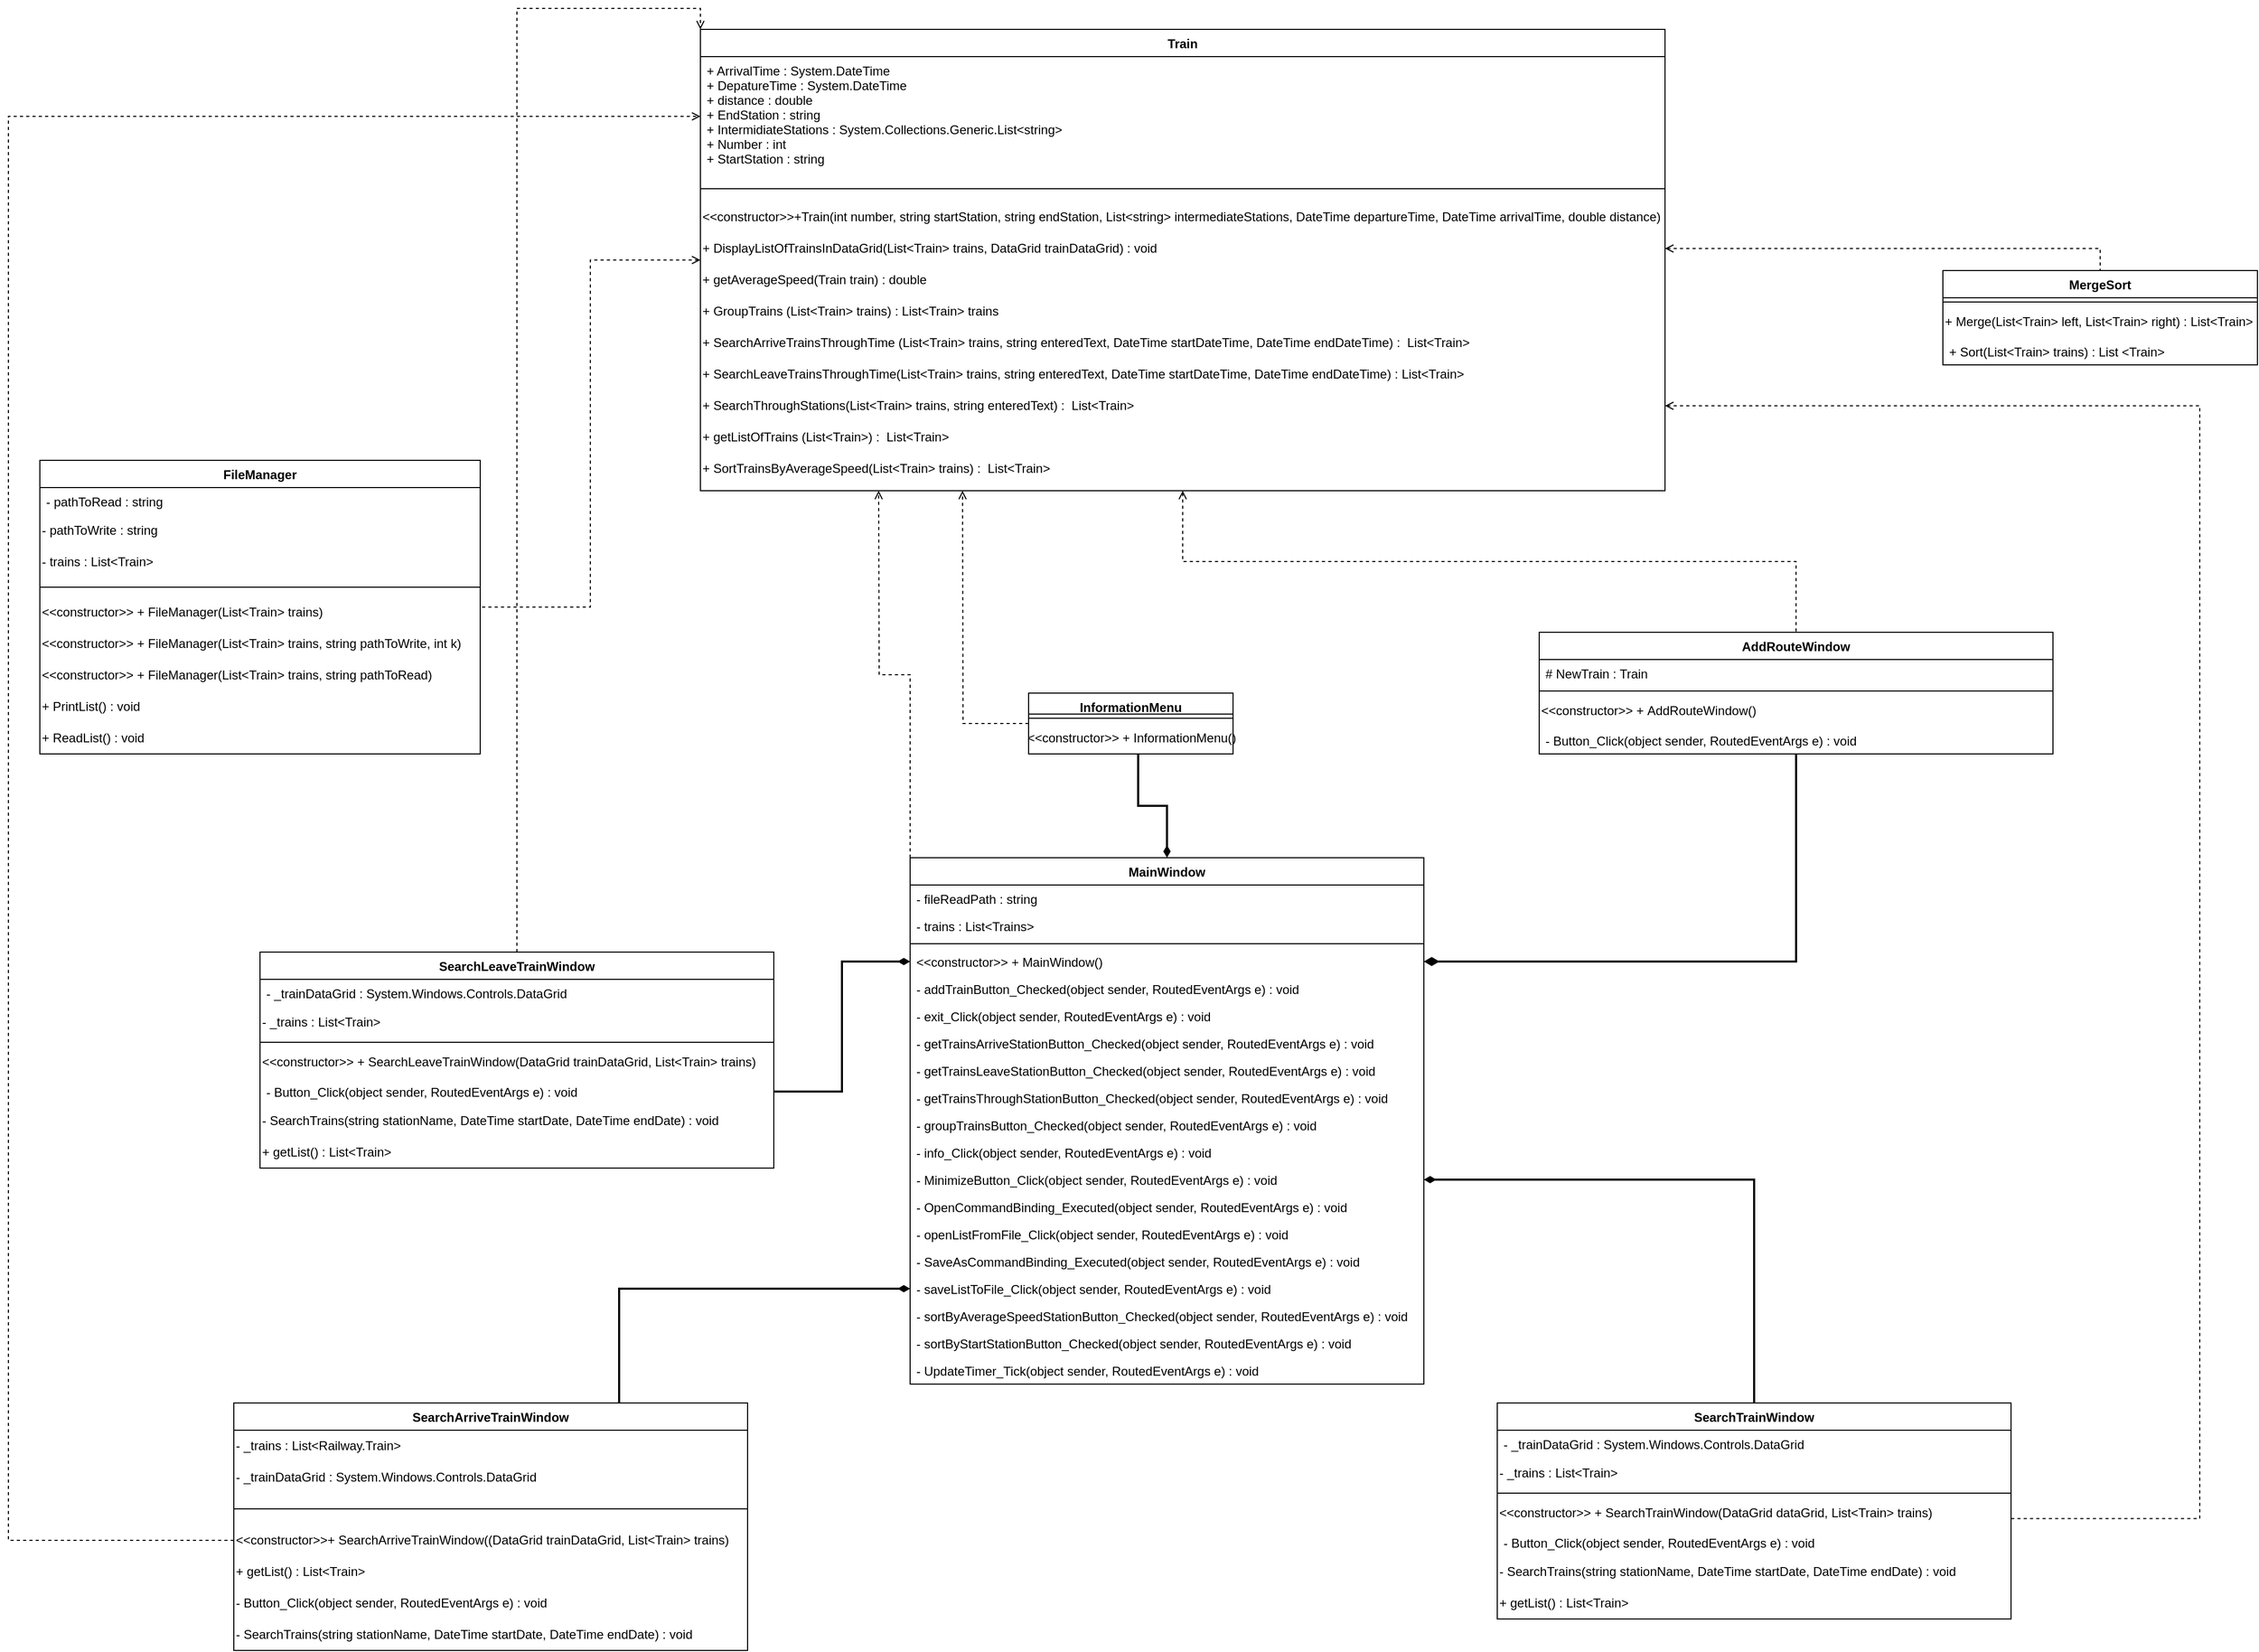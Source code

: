 <mxfile version="22.1.3" type="device">
  <diagram id="C5RBs43oDa-KdzZeNtuy" name="Page-1">
    <mxGraphModel dx="1133" dy="1123" grid="1" gridSize="10" guides="1" tooltips="1" connect="1" arrows="1" fold="1" page="1" pageScale="1" pageWidth="827" pageHeight="1169" math="0" shadow="0">
      <root>
        <mxCell id="WIyWlLk6GJQsqaUBKTNV-0" />
        <mxCell id="WIyWlLk6GJQsqaUBKTNV-1" parent="WIyWlLk6GJQsqaUBKTNV-0" />
        <mxCell id="nDKYY0DePXrcoRxVsp69-16" style="edgeStyle=orthogonalEdgeStyle;rounded=0;orthogonalLoop=1;jettySize=auto;html=1;startArrow=open;startFill=0;dashed=1;endArrow=none;endFill=0;" parent="WIyWlLk6GJQsqaUBKTNV-1" source="zkfFHV4jXpPFQw0GAbJ--0" target="cYTNjgVACT4q4PU91KHz-40" edge="1">
          <mxGeometry relative="1" as="geometry" />
        </mxCell>
        <mxCell id="nDKYY0DePXrcoRxVsp69-18" style="edgeStyle=orthogonalEdgeStyle;rounded=0;orthogonalLoop=1;jettySize=auto;html=1;startArrow=open;startFill=0;dashed=1;endArrow=none;endFill=0;" parent="WIyWlLk6GJQsqaUBKTNV-1" source="zkfFHV4jXpPFQw0GAbJ--0" target="cYTNjgVACT4q4PU91KHz-82" edge="1">
          <mxGeometry relative="1" as="geometry" />
        </mxCell>
        <mxCell id="zkfFHV4jXpPFQw0GAbJ--0" value="Train" style="swimlane;fontStyle=1;align=center;verticalAlign=top;childLayout=stackLayout;horizontal=1;startSize=26;horizontalStack=0;resizeParent=1;resizeLast=0;collapsible=1;marginBottom=0;rounded=0;shadow=0;strokeWidth=1;" parent="WIyWlLk6GJQsqaUBKTNV-1" vertex="1">
          <mxGeometry x="1560" y="150" width="920" height="440" as="geometry">
            <mxRectangle x="230" y="140" width="160" height="26" as="alternateBounds" />
          </mxGeometry>
        </mxCell>
        <mxCell id="zkfFHV4jXpPFQw0GAbJ--1" value="+ ArrivalTime : System.DateTime&#xa;+ DepatureTime : System.DateTime&#xa;+ distance : double&#xa;+ EndStation : string&#xa;+ IntermidiateStations : System.Collections.Generic.List&lt;string&gt;&#xa;+ Number : int&#xa;+ StartStation : string&#xa;" style="text;align=left;verticalAlign=top;spacingLeft=4;spacingRight=4;overflow=hidden;rotatable=0;points=[[0,0.5],[1,0.5]];portConstraint=eastwest;" parent="zkfFHV4jXpPFQw0GAbJ--0" vertex="1">
          <mxGeometry y="26" width="920" height="114" as="geometry" />
        </mxCell>
        <mxCell id="zkfFHV4jXpPFQw0GAbJ--4" value="" style="line;html=1;strokeWidth=1;align=left;verticalAlign=middle;spacingTop=-1;spacingLeft=3;spacingRight=3;rotatable=0;labelPosition=right;points=[];portConstraint=eastwest;" parent="zkfFHV4jXpPFQw0GAbJ--0" vertex="1">
          <mxGeometry y="140" width="920" height="24" as="geometry" />
        </mxCell>
        <mxCell id="cYTNjgVACT4q4PU91KHz-11" value="&amp;lt;&amp;lt;constructor&amp;gt;&amp;gt;+Train(int number, string startStation, string endStation, List&amp;lt;string&amp;gt; intermediateStations, DateTime departureTime, DateTime arrivalTime, double distance)" style="text;html=1;align=left;verticalAlign=middle;resizable=0;points=[];autosize=1;strokeColor=none;fillColor=none;" parent="zkfFHV4jXpPFQw0GAbJ--0" vertex="1">
          <mxGeometry y="164" width="920" height="30" as="geometry" />
        </mxCell>
        <mxCell id="cYTNjgVACT4q4PU91KHz-5" value="+&amp;nbsp;DisplayListOfTrainsInDataGrid(List&amp;lt;Train&amp;gt; trains, DataGrid trainDataGrid) : void" style="text;html=1;align=left;verticalAlign=middle;resizable=0;points=[];autosize=1;strokeColor=none;fillColor=none;" parent="zkfFHV4jXpPFQw0GAbJ--0" vertex="1">
          <mxGeometry y="194" width="920" height="30" as="geometry" />
        </mxCell>
        <mxCell id="cYTNjgVACT4q4PU91KHz-2" value="+&amp;nbsp;getAverageSpeed(Train train) : double" style="text;html=1;align=left;verticalAlign=middle;resizable=0;points=[];autosize=1;strokeColor=none;fillColor=none;" parent="zkfFHV4jXpPFQw0GAbJ--0" vertex="1">
          <mxGeometry y="224" width="920" height="30" as="geometry" />
        </mxCell>
        <mxCell id="cYTNjgVACT4q4PU91KHz-6" value="+&amp;nbsp;GroupTrains (List&amp;lt;Train&amp;gt; trains) :&amp;nbsp;List&amp;lt;Train&amp;gt; trains" style="text;html=1;align=left;verticalAlign=middle;resizable=0;points=[];autosize=1;strokeColor=none;fillColor=none;" parent="zkfFHV4jXpPFQw0GAbJ--0" vertex="1">
          <mxGeometry y="254" width="920" height="30" as="geometry" />
        </mxCell>
        <mxCell id="cYTNjgVACT4q4PU91KHz-7" value="+ SearchArriveTrainsThroughTime (List&amp;lt;Train&amp;gt; trains, string enteredText, DateTime startDateTime, DateTime endDateTime) :&amp;nbsp;&amp;nbsp;List&amp;lt;Train&amp;gt;" style="text;html=1;align=left;verticalAlign=middle;resizable=0;points=[];autosize=1;strokeColor=none;fillColor=none;" parent="zkfFHV4jXpPFQw0GAbJ--0" vertex="1">
          <mxGeometry y="284" width="920" height="30" as="geometry" />
        </mxCell>
        <mxCell id="cYTNjgVACT4q4PU91KHz-8" value="+&amp;nbsp;SearchLeaveTrainsThroughTime(List&amp;lt;Train&amp;gt; trains, string enteredText, DateTime startDateTime, DateTime endDateTime) :&amp;nbsp;List&amp;lt;Train&amp;gt;" style="text;html=1;align=left;verticalAlign=middle;resizable=0;points=[];autosize=1;strokeColor=none;fillColor=none;" parent="zkfFHV4jXpPFQw0GAbJ--0" vertex="1">
          <mxGeometry y="314" width="920" height="30" as="geometry" />
        </mxCell>
        <mxCell id="cYTNjgVACT4q4PU91KHz-9" value="+&amp;nbsp;SearchThroughStations(List&amp;lt;Train&amp;gt; trains, string enteredText) :&amp;nbsp;&amp;nbsp;List&amp;lt;Train&amp;gt;&amp;nbsp;" style="text;html=1;align=left;verticalAlign=middle;resizable=0;points=[];autosize=1;strokeColor=none;fillColor=none;" parent="zkfFHV4jXpPFQw0GAbJ--0" vertex="1">
          <mxGeometry y="344" width="920" height="30" as="geometry" />
        </mxCell>
        <mxCell id="cYTNjgVACT4q4PU91KHz-3" value="+&amp;nbsp;getListOfTrains (List&amp;lt;Train&amp;gt;) :&amp;nbsp;&amp;nbsp;List&amp;lt;Train&amp;gt;" style="text;html=1;align=left;verticalAlign=middle;resizable=0;points=[];autosize=1;strokeColor=none;fillColor=none;" parent="zkfFHV4jXpPFQw0GAbJ--0" vertex="1">
          <mxGeometry y="374" width="920" height="30" as="geometry" />
        </mxCell>
        <mxCell id="cYTNjgVACT4q4PU91KHz-10" value="+&amp;nbsp;SortTrainsByAverageSpeed(List&amp;lt;Train&amp;gt; trains) :&amp;nbsp;&amp;nbsp;List&amp;lt;Train&amp;gt;" style="text;html=1;align=left;verticalAlign=middle;resizable=0;points=[];autosize=1;strokeColor=none;fillColor=none;" parent="zkfFHV4jXpPFQw0GAbJ--0" vertex="1">
          <mxGeometry y="404" width="920" height="30" as="geometry" />
        </mxCell>
        <mxCell id="nDKYY0DePXrcoRxVsp69-21" style="edgeStyle=orthogonalEdgeStyle;rounded=0;orthogonalLoop=1;jettySize=auto;html=1;startArrow=none;startFill=0;dashed=1;endArrow=open;endFill=0;" parent="WIyWlLk6GJQsqaUBKTNV-1" source="cYTNjgVACT4q4PU91KHz-13" edge="1">
          <mxGeometry relative="1" as="geometry">
            <mxPoint x="1810" y="590" as="targetPoint" />
          </mxGeometry>
        </mxCell>
        <mxCell id="cYTNjgVACT4q4PU91KHz-13" value="InformationMenu" style="swimlane;fontStyle=1;align=center;verticalAlign=top;childLayout=stackLayout;horizontal=1;startSize=20;horizontalStack=0;resizeParent=1;resizeParentMax=0;resizeLast=0;collapsible=1;marginBottom=0;whiteSpace=wrap;html=1;" parent="WIyWlLk6GJQsqaUBKTNV-1" vertex="1">
          <mxGeometry x="1873" y="783" width="195" height="58" as="geometry" />
        </mxCell>
        <mxCell id="cYTNjgVACT4q4PU91KHz-15" value="" style="line;strokeWidth=1;fillColor=none;align=left;verticalAlign=middle;spacingTop=-1;spacingLeft=3;spacingRight=3;rotatable=0;labelPosition=right;points=[];portConstraint=eastwest;strokeColor=inherit;" parent="cYTNjgVACT4q4PU91KHz-13" vertex="1">
          <mxGeometry y="20" width="195" height="8" as="geometry" />
        </mxCell>
        <mxCell id="nDKYY0DePXrcoRxVsp69-9" value="&amp;nbsp;&amp;lt;&amp;lt;constructor&amp;gt;&amp;gt; +&amp;nbsp;InformationMenu()&amp;nbsp;" style="text;html=1;align=center;verticalAlign=middle;resizable=0;points=[];autosize=1;strokeColor=none;fillColor=none;" parent="cYTNjgVACT4q4PU91KHz-13" vertex="1">
          <mxGeometry y="28" width="195" height="30" as="geometry" />
        </mxCell>
        <mxCell id="nDKYY0DePXrcoRxVsp69-7" style="edgeStyle=orthogonalEdgeStyle;rounded=0;orthogonalLoop=1;jettySize=auto;html=1;exitX=0.75;exitY=0;exitDx=0;exitDy=0;entryX=0;entryY=0.5;entryDx=0;entryDy=0;endArrow=diamondThin;endFill=1;startArrow=none;startFill=0;strokeWidth=2;" parent="WIyWlLk6GJQsqaUBKTNV-1" source="cYTNjgVACT4q4PU91KHz-21" target="cYTNjgVACT4q4PU91KHz-112" edge="1">
          <mxGeometry relative="1" as="geometry" />
        </mxCell>
        <mxCell id="cYTNjgVACT4q4PU91KHz-21" value="SearchArriveTrainWindow" style="swimlane;fontStyle=1;align=center;verticalAlign=top;childLayout=stackLayout;horizontal=1;startSize=26;horizontalStack=0;resizeParent=1;resizeParentMax=0;resizeLast=0;collapsible=1;marginBottom=0;whiteSpace=wrap;html=1;" parent="WIyWlLk6GJQsqaUBKTNV-1" vertex="1">
          <mxGeometry x="1115" y="1460" width="490" height="236" as="geometry" />
        </mxCell>
        <mxCell id="cYTNjgVACT4q4PU91KHz-28" value="- _trains : List&amp;lt;Railway.Train&amp;gt;&amp;nbsp;" style="text;html=1;align=left;verticalAlign=middle;resizable=0;points=[];autosize=1;strokeColor=none;fillColor=none;" parent="cYTNjgVACT4q4PU91KHz-21" vertex="1">
          <mxGeometry y="26" width="490" height="30" as="geometry" />
        </mxCell>
        <mxCell id="cYTNjgVACT4q4PU91KHz-30" value="-&amp;nbsp;_trainDataGrid :&amp;nbsp;System.Windows.Controls.DataGrid" style="text;html=1;align=left;verticalAlign=middle;resizable=0;points=[];autosize=1;strokeColor=none;fillColor=none;" parent="cYTNjgVACT4q4PU91KHz-21" vertex="1">
          <mxGeometry y="56" width="490" height="30" as="geometry" />
        </mxCell>
        <mxCell id="cYTNjgVACT4q4PU91KHz-23" value="" style="line;strokeWidth=1;fillColor=none;align=left;verticalAlign=middle;spacingTop=-1;spacingLeft=3;spacingRight=3;rotatable=0;labelPosition=right;points=[];portConstraint=eastwest;strokeColor=inherit;" parent="cYTNjgVACT4q4PU91KHz-21" vertex="1">
          <mxGeometry y="86" width="490" height="30" as="geometry" />
        </mxCell>
        <mxCell id="cYTNjgVACT4q4PU91KHz-34" value="&amp;lt;&amp;lt;constructor&amp;gt;&amp;gt;+&amp;nbsp;SearchArriveTrainWindow((DataGrid trainDataGrid, List&amp;lt;Train&amp;gt; trains)&amp;nbsp;" style="text;html=1;align=left;verticalAlign=middle;resizable=0;points=[];autosize=1;strokeColor=none;fillColor=none;" parent="cYTNjgVACT4q4PU91KHz-21" vertex="1">
          <mxGeometry y="116" width="490" height="30" as="geometry" />
        </mxCell>
        <mxCell id="cYTNjgVACT4q4PU91KHz-33" value="+&amp;nbsp;getList() : List&amp;lt;Train&amp;gt;" style="text;html=1;align=left;verticalAlign=middle;resizable=0;points=[];autosize=1;strokeColor=none;fillColor=none;" parent="cYTNjgVACT4q4PU91KHz-21" vertex="1">
          <mxGeometry y="146" width="490" height="30" as="geometry" />
        </mxCell>
        <mxCell id="cYTNjgVACT4q4PU91KHz-32" value="-&amp;nbsp;Button_Click(object sender, RoutedEventArgs e) :&amp;nbsp;void" style="text;html=1;align=left;verticalAlign=middle;resizable=0;points=[];autosize=1;strokeColor=none;fillColor=none;" parent="cYTNjgVACT4q4PU91KHz-21" vertex="1">
          <mxGeometry y="176" width="490" height="30" as="geometry" />
        </mxCell>
        <mxCell id="cYTNjgVACT4q4PU91KHz-35" value="-&amp;nbsp;SearchTrains(string stationName, DateTime startDate, DateTime endDate) : void" style="text;html=1;align=left;verticalAlign=middle;resizable=0;points=[];autosize=1;strokeColor=none;fillColor=none;" parent="cYTNjgVACT4q4PU91KHz-21" vertex="1">
          <mxGeometry y="206" width="490" height="30" as="geometry" />
        </mxCell>
        <mxCell id="cYTNjgVACT4q4PU91KHz-40" value="FileManager" style="swimlane;fontStyle=1;align=center;verticalAlign=top;childLayout=stackLayout;horizontal=1;startSize=26;horizontalStack=0;resizeParent=1;resizeParentMax=0;resizeLast=0;collapsible=1;marginBottom=0;whiteSpace=wrap;html=1;" parent="WIyWlLk6GJQsqaUBKTNV-1" vertex="1">
          <mxGeometry x="930" y="561" width="420" height="280" as="geometry">
            <mxRectangle x="2110" y="160" width="110" height="30" as="alternateBounds" />
          </mxGeometry>
        </mxCell>
        <mxCell id="cYTNjgVACT4q4PU91KHz-41" value="-&amp;nbsp;pathToRead : string&lt;br&gt;" style="text;strokeColor=none;fillColor=none;align=left;verticalAlign=top;spacingLeft=4;spacingRight=4;overflow=hidden;rotatable=0;points=[[0,0.5],[1,0.5]];portConstraint=eastwest;whiteSpace=wrap;html=1;" parent="cYTNjgVACT4q4PU91KHz-40" vertex="1">
          <mxGeometry y="26" width="420" height="26" as="geometry" />
        </mxCell>
        <mxCell id="cYTNjgVACT4q4PU91KHz-44" value="-&amp;nbsp;pathToWrite : string" style="text;html=1;align=left;verticalAlign=middle;resizable=0;points=[];autosize=1;strokeColor=none;fillColor=none;" parent="cYTNjgVACT4q4PU91KHz-40" vertex="1">
          <mxGeometry y="52" width="420" height="30" as="geometry" />
        </mxCell>
        <mxCell id="cYTNjgVACT4q4PU91KHz-45" value="-&amp;nbsp;trains : List&amp;lt;Train&amp;gt;" style="text;html=1;align=left;verticalAlign=middle;resizable=0;points=[];autosize=1;strokeColor=none;fillColor=none;" parent="cYTNjgVACT4q4PU91KHz-40" vertex="1">
          <mxGeometry y="82" width="420" height="30" as="geometry" />
        </mxCell>
        <mxCell id="cYTNjgVACT4q4PU91KHz-42" value="" style="line;strokeWidth=1;fillColor=none;align=left;verticalAlign=middle;spacingTop=-1;spacingLeft=3;spacingRight=3;rotatable=0;labelPosition=right;points=[];portConstraint=eastwest;strokeColor=inherit;" parent="cYTNjgVACT4q4PU91KHz-40" vertex="1">
          <mxGeometry y="112" width="420" height="18" as="geometry" />
        </mxCell>
        <mxCell id="cYTNjgVACT4q4PU91KHz-50" value="&amp;lt;&amp;lt;constructor&amp;gt;&amp;gt; + FileManager(List&amp;lt;Train&amp;gt; trains)" style="text;html=1;align=left;verticalAlign=middle;resizable=0;points=[];autosize=1;strokeColor=none;fillColor=none;" parent="cYTNjgVACT4q4PU91KHz-40" vertex="1">
          <mxGeometry y="130" width="420" height="30" as="geometry" />
        </mxCell>
        <mxCell id="cYTNjgVACT4q4PU91KHz-49" value="&amp;lt;&amp;lt;constructor&amp;gt;&amp;gt; + FileManager(List&amp;lt;Train&amp;gt; trains, string pathToWrite, int k)" style="text;html=1;align=left;verticalAlign=middle;resizable=0;points=[];autosize=1;strokeColor=none;fillColor=none;" parent="cYTNjgVACT4q4PU91KHz-40" vertex="1">
          <mxGeometry y="160" width="420" height="30" as="geometry" />
        </mxCell>
        <mxCell id="cYTNjgVACT4q4PU91KHz-46" value="&amp;lt;&amp;lt;constructor&amp;gt;&amp;gt; + FileManager(List&amp;lt;Train&amp;gt; trains, string pathToRead)" style="text;html=1;align=left;verticalAlign=middle;resizable=0;points=[];autosize=1;strokeColor=none;fillColor=none;" parent="cYTNjgVACT4q4PU91KHz-40" vertex="1">
          <mxGeometry y="190" width="420" height="30" as="geometry" />
        </mxCell>
        <mxCell id="cYTNjgVACT4q4PU91KHz-51" value="+&amp;nbsp;PrintList() : void" style="text;html=1;align=left;verticalAlign=middle;resizable=0;points=[];autosize=1;strokeColor=none;fillColor=none;" parent="cYTNjgVACT4q4PU91KHz-40" vertex="1">
          <mxGeometry y="220" width="420" height="30" as="geometry" />
        </mxCell>
        <mxCell id="cYTNjgVACT4q4PU91KHz-52" value="+ ReadList() : void" style="text;html=1;align=left;verticalAlign=middle;resizable=0;points=[];autosize=1;strokeColor=none;fillColor=none;" parent="cYTNjgVACT4q4PU91KHz-40" vertex="1">
          <mxGeometry y="250" width="420" height="30" as="geometry" />
        </mxCell>
        <mxCell id="nDKYY0DePXrcoRxVsp69-14" style="edgeStyle=orthogonalEdgeStyle;rounded=0;orthogonalLoop=1;jettySize=auto;html=1;exitX=0.5;exitY=0;exitDx=0;exitDy=0;entryX=0;entryY=0;entryDx=0;entryDy=0;dashed=1;endArrow=open;endFill=0;" parent="WIyWlLk6GJQsqaUBKTNV-1" source="cYTNjgVACT4q4PU91KHz-61" target="zkfFHV4jXpPFQw0GAbJ--0" edge="1">
          <mxGeometry relative="1" as="geometry" />
        </mxCell>
        <mxCell id="cYTNjgVACT4q4PU91KHz-61" value="SearchLeaveTrainWindow" style="swimlane;fontStyle=1;align=center;verticalAlign=top;childLayout=stackLayout;horizontal=1;startSize=26;horizontalStack=0;resizeParent=1;resizeParentMax=0;resizeLast=0;collapsible=1;marginBottom=0;whiteSpace=wrap;html=1;" parent="WIyWlLk6GJQsqaUBKTNV-1" vertex="1">
          <mxGeometry x="1140" y="1030" width="490" height="206" as="geometry" />
        </mxCell>
        <mxCell id="cYTNjgVACT4q4PU91KHz-62" value="-&amp;nbsp;_trainDataGrid :&amp;nbsp;System.Windows.Controls.DataGrid" style="text;strokeColor=none;fillColor=none;align=left;verticalAlign=top;spacingLeft=4;spacingRight=4;overflow=hidden;rotatable=0;points=[[0,0.5],[1,0.5]];portConstraint=eastwest;whiteSpace=wrap;html=1;" parent="cYTNjgVACT4q4PU91KHz-61" vertex="1">
          <mxGeometry y="26" width="490" height="26" as="geometry" />
        </mxCell>
        <mxCell id="cYTNjgVACT4q4PU91KHz-65" value="-&amp;nbsp;_trains : List&amp;lt;Train&amp;gt;" style="text;html=1;align=left;verticalAlign=middle;resizable=0;points=[];autosize=1;strokeColor=none;fillColor=none;" parent="cYTNjgVACT4q4PU91KHz-61" vertex="1">
          <mxGeometry y="52" width="490" height="30" as="geometry" />
        </mxCell>
        <mxCell id="cYTNjgVACT4q4PU91KHz-63" value="" style="line;strokeWidth=1;fillColor=none;align=left;verticalAlign=middle;spacingTop=-1;spacingLeft=3;spacingRight=3;rotatable=0;labelPosition=right;points=[];portConstraint=eastwest;strokeColor=inherit;" parent="cYTNjgVACT4q4PU91KHz-61" vertex="1">
          <mxGeometry y="82" width="490" height="8" as="geometry" />
        </mxCell>
        <mxCell id="cYTNjgVACT4q4PU91KHz-67" value="&amp;lt;&amp;lt;constructor&amp;gt;&amp;gt; +&amp;nbsp;SearchLeaveTrainWindow(DataGrid trainDataGrid, List&amp;lt;Train&amp;gt; trains)" style="text;html=1;align=left;verticalAlign=middle;resizable=0;points=[];autosize=1;strokeColor=none;fillColor=none;" parent="cYTNjgVACT4q4PU91KHz-61" vertex="1">
          <mxGeometry y="90" width="490" height="30" as="geometry" />
        </mxCell>
        <mxCell id="cYTNjgVACT4q4PU91KHz-64" value="-&amp;nbsp;Button_Click(object sender, RoutedEventArgs e) : void" style="text;strokeColor=none;fillColor=none;align=left;verticalAlign=top;spacingLeft=4;spacingRight=4;overflow=hidden;rotatable=0;points=[[0,0.5],[1,0.5]];portConstraint=eastwest;whiteSpace=wrap;html=1;" parent="cYTNjgVACT4q4PU91KHz-61" vertex="1">
          <mxGeometry y="120" width="490" height="26" as="geometry" />
        </mxCell>
        <mxCell id="cYTNjgVACT4q4PU91KHz-68" value="- SearchTrains(string stationName, DateTime startDate, DateTime endDate) : void" style="text;html=1;align=left;verticalAlign=middle;resizable=0;points=[];autosize=1;strokeColor=none;fillColor=none;" parent="cYTNjgVACT4q4PU91KHz-61" vertex="1">
          <mxGeometry y="146" width="490" height="30" as="geometry" />
        </mxCell>
        <mxCell id="cYTNjgVACT4q4PU91KHz-66" value="+ getList() : List&amp;lt;Train&amp;gt;" style="text;html=1;align=left;verticalAlign=middle;resizable=0;points=[];autosize=1;strokeColor=none;fillColor=none;" parent="cYTNjgVACT4q4PU91KHz-61" vertex="1">
          <mxGeometry y="176" width="490" height="30" as="geometry" />
        </mxCell>
        <mxCell id="nDKYY0DePXrcoRxVsp69-3" style="edgeStyle=orthogonalEdgeStyle;rounded=0;orthogonalLoop=1;jettySize=auto;html=1;exitX=0.5;exitY=0;exitDx=0;exitDy=0;entryX=1;entryY=0.5;entryDx=0;entryDy=0;startArrow=none;startFill=0;endArrow=diamondThin;endFill=1;strokeWidth=2;" parent="WIyWlLk6GJQsqaUBKTNV-1" source="cYTNjgVACT4q4PU91KHz-69" target="cYTNjgVACT4q4PU91KHz-108" edge="1">
          <mxGeometry relative="1" as="geometry" />
        </mxCell>
        <mxCell id="cYTNjgVACT4q4PU91KHz-69" value="SearchTrainWindow" style="swimlane;fontStyle=1;align=center;verticalAlign=top;childLayout=stackLayout;horizontal=1;startSize=26;horizontalStack=0;resizeParent=1;resizeParentMax=0;resizeLast=0;collapsible=1;marginBottom=0;whiteSpace=wrap;html=1;" parent="WIyWlLk6GJQsqaUBKTNV-1" vertex="1">
          <mxGeometry x="2320" y="1460" width="490" height="206" as="geometry" />
        </mxCell>
        <mxCell id="cYTNjgVACT4q4PU91KHz-70" value="-&amp;nbsp;_trainDataGrid :&amp;nbsp;System.Windows.Controls.DataGrid" style="text;strokeColor=none;fillColor=none;align=left;verticalAlign=top;spacingLeft=4;spacingRight=4;overflow=hidden;rotatable=0;points=[[0,0.5],[1,0.5]];portConstraint=eastwest;whiteSpace=wrap;html=1;" parent="cYTNjgVACT4q4PU91KHz-69" vertex="1">
          <mxGeometry y="26" width="490" height="26" as="geometry" />
        </mxCell>
        <mxCell id="cYTNjgVACT4q4PU91KHz-71" value="-&amp;nbsp;_trains : List&amp;lt;Train&amp;gt;" style="text;html=1;align=left;verticalAlign=middle;resizable=0;points=[];autosize=1;strokeColor=none;fillColor=none;" parent="cYTNjgVACT4q4PU91KHz-69" vertex="1">
          <mxGeometry y="52" width="490" height="30" as="geometry" />
        </mxCell>
        <mxCell id="cYTNjgVACT4q4PU91KHz-72" value="" style="line;strokeWidth=1;fillColor=none;align=left;verticalAlign=middle;spacingTop=-1;spacingLeft=3;spacingRight=3;rotatable=0;labelPosition=right;points=[];portConstraint=eastwest;strokeColor=inherit;" parent="cYTNjgVACT4q4PU91KHz-69" vertex="1">
          <mxGeometry y="82" width="490" height="8" as="geometry" />
        </mxCell>
        <mxCell id="cYTNjgVACT4q4PU91KHz-73" value="&amp;lt;&amp;lt;constructor&amp;gt;&amp;gt; +&amp;nbsp;SearchTrainWindow(DataGrid dataGrid, List&amp;lt;Train&amp;gt; trains)" style="text;html=1;align=left;verticalAlign=middle;resizable=0;points=[];autosize=1;strokeColor=none;fillColor=none;" parent="cYTNjgVACT4q4PU91KHz-69" vertex="1">
          <mxGeometry y="90" width="490" height="30" as="geometry" />
        </mxCell>
        <mxCell id="cYTNjgVACT4q4PU91KHz-74" value="-&amp;nbsp;Button_Click(object sender, RoutedEventArgs e) : void" style="text;strokeColor=none;fillColor=none;align=left;verticalAlign=top;spacingLeft=4;spacingRight=4;overflow=hidden;rotatable=0;points=[[0,0.5],[1,0.5]];portConstraint=eastwest;whiteSpace=wrap;html=1;" parent="cYTNjgVACT4q4PU91KHz-69" vertex="1">
          <mxGeometry y="120" width="490" height="26" as="geometry" />
        </mxCell>
        <mxCell id="cYTNjgVACT4q4PU91KHz-75" value="- SearchTrains(string stationName, DateTime startDate, DateTime endDate) : void" style="text;html=1;align=left;verticalAlign=middle;resizable=0;points=[];autosize=1;strokeColor=none;fillColor=none;" parent="cYTNjgVACT4q4PU91KHz-69" vertex="1">
          <mxGeometry y="146" width="490" height="30" as="geometry" />
        </mxCell>
        <mxCell id="cYTNjgVACT4q4PU91KHz-76" value="+ getList() : List&amp;lt;Train&amp;gt;" style="text;html=1;align=left;verticalAlign=middle;resizable=0;points=[];autosize=1;strokeColor=none;fillColor=none;" parent="cYTNjgVACT4q4PU91KHz-69" vertex="1">
          <mxGeometry y="176" width="490" height="30" as="geometry" />
        </mxCell>
        <mxCell id="cYTNjgVACT4q4PU91KHz-77" value="MergeSort" style="swimlane;fontStyle=1;align=center;verticalAlign=top;childLayout=stackLayout;horizontal=1;startSize=26;horizontalStack=0;resizeParent=1;resizeParentMax=0;resizeLast=0;collapsible=1;marginBottom=0;whiteSpace=wrap;html=1;" parent="WIyWlLk6GJQsqaUBKTNV-1" vertex="1">
          <mxGeometry x="2745" y="380" width="300" height="90" as="geometry" />
        </mxCell>
        <mxCell id="cYTNjgVACT4q4PU91KHz-79" value="" style="line;strokeWidth=1;fillColor=none;align=left;verticalAlign=middle;spacingTop=-1;spacingLeft=3;spacingRight=3;rotatable=0;labelPosition=right;points=[];portConstraint=eastwest;strokeColor=inherit;" parent="cYTNjgVACT4q4PU91KHz-77" vertex="1">
          <mxGeometry y="26" width="300" height="8" as="geometry" />
        </mxCell>
        <mxCell id="cYTNjgVACT4q4PU91KHz-81" value="+ Merge(List&amp;lt;Train&amp;gt; left, List&amp;lt;Train&amp;gt; right) : List&amp;lt;Train&amp;gt;" style="text;html=1;align=left;verticalAlign=middle;resizable=0;points=[];autosize=1;strokeColor=none;fillColor=none;" parent="cYTNjgVACT4q4PU91KHz-77" vertex="1">
          <mxGeometry y="34" width="300" height="30" as="geometry" />
        </mxCell>
        <mxCell id="cYTNjgVACT4q4PU91KHz-80" value="+&amp;nbsp;Sort(List&amp;lt;Train&amp;gt; trains) : List &amp;lt;Train&amp;gt;" style="text;strokeColor=none;fillColor=none;align=left;verticalAlign=top;spacingLeft=4;spacingRight=4;overflow=hidden;rotatable=0;points=[[0,0.5],[1,0.5]];portConstraint=eastwest;whiteSpace=wrap;html=1;" parent="cYTNjgVACT4q4PU91KHz-77" vertex="1">
          <mxGeometry y="64" width="300" height="26" as="geometry" />
        </mxCell>
        <mxCell id="nDKYY0DePXrcoRxVsp69-5" style="edgeStyle=orthogonalEdgeStyle;rounded=0;orthogonalLoop=1;jettySize=auto;html=1;entryX=1;entryY=0.5;entryDx=0;entryDy=0;endArrow=diamondThin;endFill=1;startArrow=none;startFill=0;strokeWidth=2;endSize=9;" parent="WIyWlLk6GJQsqaUBKTNV-1" source="cYTNjgVACT4q4PU91KHz-82" target="cYTNjgVACT4q4PU91KHz-93" edge="1">
          <mxGeometry relative="1" as="geometry" />
        </mxCell>
        <mxCell id="cYTNjgVACT4q4PU91KHz-82" value="AddRouteWindow" style="swimlane;fontStyle=1;align=center;verticalAlign=top;childLayout=stackLayout;horizontal=1;startSize=26;horizontalStack=0;resizeParent=1;resizeParentMax=0;resizeLast=0;collapsible=1;marginBottom=0;whiteSpace=wrap;html=1;" parent="WIyWlLk6GJQsqaUBKTNV-1" vertex="1">
          <mxGeometry x="2360" y="725" width="490" height="116" as="geometry" />
        </mxCell>
        <mxCell id="cYTNjgVACT4q4PU91KHz-83" value="# NewTrain : Train" style="text;strokeColor=none;fillColor=none;align=left;verticalAlign=top;spacingLeft=4;spacingRight=4;overflow=hidden;rotatable=0;points=[[0,0.5],[1,0.5]];portConstraint=eastwest;whiteSpace=wrap;html=1;" parent="cYTNjgVACT4q4PU91KHz-82" vertex="1">
          <mxGeometry y="26" width="490" height="26" as="geometry" />
        </mxCell>
        <mxCell id="cYTNjgVACT4q4PU91KHz-85" value="" style="line;strokeWidth=1;fillColor=none;align=left;verticalAlign=middle;spacingTop=-1;spacingLeft=3;spacingRight=3;rotatable=0;labelPosition=right;points=[];portConstraint=eastwest;strokeColor=inherit;" parent="cYTNjgVACT4q4PU91KHz-82" vertex="1">
          <mxGeometry y="52" width="490" height="8" as="geometry" />
        </mxCell>
        <mxCell id="cYTNjgVACT4q4PU91KHz-86" value="&amp;lt;&amp;lt;constructor&amp;gt;&amp;gt; +&amp;nbsp;AddRouteWindow()" style="text;html=1;align=left;verticalAlign=middle;resizable=0;points=[];autosize=1;strokeColor=none;fillColor=none;" parent="cYTNjgVACT4q4PU91KHz-82" vertex="1">
          <mxGeometry y="60" width="490" height="30" as="geometry" />
        </mxCell>
        <mxCell id="cYTNjgVACT4q4PU91KHz-87" value="-&amp;nbsp;Button_Click(object sender, RoutedEventArgs e) : void" style="text;strokeColor=none;fillColor=none;align=left;verticalAlign=top;spacingLeft=4;spacingRight=4;overflow=hidden;rotatable=0;points=[[0,0.5],[1,0.5]];portConstraint=eastwest;whiteSpace=wrap;html=1;" parent="cYTNjgVACT4q4PU91KHz-82" vertex="1">
          <mxGeometry y="90" width="490" height="26" as="geometry" />
        </mxCell>
        <mxCell id="nDKYY0DePXrcoRxVsp69-23" style="edgeStyle=orthogonalEdgeStyle;rounded=0;orthogonalLoop=1;jettySize=auto;html=1;exitX=0;exitY=0;exitDx=0;exitDy=0;dashed=1;endArrow=open;endFill=0;" parent="WIyWlLk6GJQsqaUBKTNV-1" source="cYTNjgVACT4q4PU91KHz-90" edge="1">
          <mxGeometry relative="1" as="geometry">
            <mxPoint x="1730" y="590" as="targetPoint" />
          </mxGeometry>
        </mxCell>
        <mxCell id="cYTNjgVACT4q4PU91KHz-90" value="MainWindow" style="swimlane;fontStyle=1;align=center;verticalAlign=top;childLayout=stackLayout;horizontal=1;startSize=26;horizontalStack=0;resizeParent=1;resizeParentMax=0;resizeLast=0;collapsible=1;marginBottom=0;whiteSpace=wrap;html=1;" parent="WIyWlLk6GJQsqaUBKTNV-1" vertex="1">
          <mxGeometry x="1760" y="940" width="490" height="502" as="geometry" />
        </mxCell>
        <mxCell id="cYTNjgVACT4q4PU91KHz-91" value="-&amp;nbsp;fileReadPath : string" style="text;strokeColor=none;fillColor=none;align=left;verticalAlign=top;spacingLeft=4;spacingRight=4;overflow=hidden;rotatable=0;points=[[0,0.5],[1,0.5]];portConstraint=eastwest;whiteSpace=wrap;html=1;" parent="cYTNjgVACT4q4PU91KHz-90" vertex="1">
          <mxGeometry y="26" width="490" height="26" as="geometry" />
        </mxCell>
        <mxCell id="cYTNjgVACT4q4PU91KHz-98" value="- trains : List&amp;lt;Trains&amp;gt;" style="text;strokeColor=none;fillColor=none;align=left;verticalAlign=top;spacingLeft=4;spacingRight=4;overflow=hidden;rotatable=0;points=[[0,0.5],[1,0.5]];portConstraint=eastwest;whiteSpace=wrap;html=1;" parent="cYTNjgVACT4q4PU91KHz-90" vertex="1">
          <mxGeometry y="52" width="490" height="26" as="geometry" />
        </mxCell>
        <mxCell id="cYTNjgVACT4q4PU91KHz-92" value="" style="line;strokeWidth=1;fillColor=none;align=left;verticalAlign=middle;spacingTop=-1;spacingLeft=3;spacingRight=3;rotatable=0;labelPosition=right;points=[];portConstraint=eastwest;strokeColor=inherit;" parent="cYTNjgVACT4q4PU91KHz-90" vertex="1">
          <mxGeometry y="78" width="490" height="8" as="geometry" />
        </mxCell>
        <mxCell id="cYTNjgVACT4q4PU91KHz-93" value="&amp;lt;&amp;lt;constructor&amp;gt;&amp;gt; + MainWindow()" style="text;strokeColor=none;fillColor=none;align=left;verticalAlign=top;spacingLeft=4;spacingRight=4;overflow=hidden;rotatable=0;points=[[0,0.5],[1,0.5]];portConstraint=eastwest;whiteSpace=wrap;html=1;" parent="cYTNjgVACT4q4PU91KHz-90" vertex="1">
          <mxGeometry y="86" width="490" height="26" as="geometry" />
        </mxCell>
        <mxCell id="cYTNjgVACT4q4PU91KHz-99" value="-&amp;nbsp;addTrainButton_Checked(object sender, RoutedEventArgs e) : void" style="text;strokeColor=none;fillColor=none;align=left;verticalAlign=top;spacingLeft=4;spacingRight=4;overflow=hidden;rotatable=0;points=[[0,0.5],[1,0.5]];portConstraint=eastwest;whiteSpace=wrap;html=1;" parent="cYTNjgVACT4q4PU91KHz-90" vertex="1">
          <mxGeometry y="112" width="490" height="26" as="geometry" />
        </mxCell>
        <mxCell id="cYTNjgVACT4q4PU91KHz-102" value="-&amp;nbsp;exit_Click(object sender, RoutedEventArgs e) : void" style="text;strokeColor=none;fillColor=none;align=left;verticalAlign=top;spacingLeft=4;spacingRight=4;overflow=hidden;rotatable=0;points=[[0,0.5],[1,0.5]];portConstraint=eastwest;whiteSpace=wrap;html=1;" parent="cYTNjgVACT4q4PU91KHz-90" vertex="1">
          <mxGeometry y="138" width="490" height="26" as="geometry" />
        </mxCell>
        <mxCell id="cYTNjgVACT4q4PU91KHz-103" value="- getTrainsArriveStationButton_Checked(object sender, RoutedEventArgs e) : void" style="text;strokeColor=none;fillColor=none;align=left;verticalAlign=top;spacingLeft=4;spacingRight=4;overflow=hidden;rotatable=0;points=[[0,0.5],[1,0.5]];portConstraint=eastwest;whiteSpace=wrap;html=1;" parent="cYTNjgVACT4q4PU91KHz-90" vertex="1">
          <mxGeometry y="164" width="490" height="26" as="geometry" />
        </mxCell>
        <mxCell id="cYTNjgVACT4q4PU91KHz-104" value="- getTrainsLeaveStationButton_Checked(object sender, RoutedEventArgs e) : void" style="text;strokeColor=none;fillColor=none;align=left;verticalAlign=top;spacingLeft=4;spacingRight=4;overflow=hidden;rotatable=0;points=[[0,0.5],[1,0.5]];portConstraint=eastwest;whiteSpace=wrap;html=1;" parent="cYTNjgVACT4q4PU91KHz-90" vertex="1">
          <mxGeometry y="190" width="490" height="26" as="geometry" />
        </mxCell>
        <mxCell id="cYTNjgVACT4q4PU91KHz-105" value="- getTrainsThroughStationButton_Checked(object sender, RoutedEventArgs e) : void" style="text;strokeColor=none;fillColor=none;align=left;verticalAlign=top;spacingLeft=4;spacingRight=4;overflow=hidden;rotatable=0;points=[[0,0.5],[1,0.5]];portConstraint=eastwest;whiteSpace=wrap;html=1;" parent="cYTNjgVACT4q4PU91KHz-90" vertex="1">
          <mxGeometry y="216" width="490" height="26" as="geometry" />
        </mxCell>
        <mxCell id="cYTNjgVACT4q4PU91KHz-106" value="- groupTrainsButton_Checked(object sender, RoutedEventArgs e) : void" style="text;strokeColor=none;fillColor=none;align=left;verticalAlign=top;spacingLeft=4;spacingRight=4;overflow=hidden;rotatable=0;points=[[0,0.5],[1,0.5]];portConstraint=eastwest;whiteSpace=wrap;html=1;" parent="cYTNjgVACT4q4PU91KHz-90" vertex="1">
          <mxGeometry y="242" width="490" height="26" as="geometry" />
        </mxCell>
        <mxCell id="cYTNjgVACT4q4PU91KHz-107" value="- info_Click(object sender, RoutedEventArgs e) : void" style="text;strokeColor=none;fillColor=none;align=left;verticalAlign=top;spacingLeft=4;spacingRight=4;overflow=hidden;rotatable=0;points=[[0,0.5],[1,0.5]];portConstraint=eastwest;whiteSpace=wrap;html=1;" parent="cYTNjgVACT4q4PU91KHz-90" vertex="1">
          <mxGeometry y="268" width="490" height="26" as="geometry" />
        </mxCell>
        <mxCell id="cYTNjgVACT4q4PU91KHz-108" value="- MinimizeButton_Click(object sender, RoutedEventArgs e) : void" style="text;strokeColor=none;fillColor=none;align=left;verticalAlign=top;spacingLeft=4;spacingRight=4;overflow=hidden;rotatable=0;points=[[0,0.5],[1,0.5]];portConstraint=eastwest;whiteSpace=wrap;html=1;" parent="cYTNjgVACT4q4PU91KHz-90" vertex="1">
          <mxGeometry y="294" width="490" height="26" as="geometry" />
        </mxCell>
        <mxCell id="cYTNjgVACT4q4PU91KHz-109" value="- OpenCommandBinding_Executed(object sender, RoutedEventArgs e) : void" style="text;strokeColor=none;fillColor=none;align=left;verticalAlign=top;spacingLeft=4;spacingRight=4;overflow=hidden;rotatable=0;points=[[0,0.5],[1,0.5]];portConstraint=eastwest;whiteSpace=wrap;html=1;" parent="cYTNjgVACT4q4PU91KHz-90" vertex="1">
          <mxGeometry y="320" width="490" height="26" as="geometry" />
        </mxCell>
        <mxCell id="cYTNjgVACT4q4PU91KHz-110" value="- openListFromFile_Click(object sender, RoutedEventArgs e) : void" style="text;strokeColor=none;fillColor=none;align=left;verticalAlign=top;spacingLeft=4;spacingRight=4;overflow=hidden;rotatable=0;points=[[0,0.5],[1,0.5]];portConstraint=eastwest;whiteSpace=wrap;html=1;" parent="cYTNjgVACT4q4PU91KHz-90" vertex="1">
          <mxGeometry y="346" width="490" height="26" as="geometry" />
        </mxCell>
        <mxCell id="cYTNjgVACT4q4PU91KHz-111" value="- SaveAsCommandBinding_Executed(object sender, RoutedEventArgs e) : void" style="text;strokeColor=none;fillColor=none;align=left;verticalAlign=top;spacingLeft=4;spacingRight=4;overflow=hidden;rotatable=0;points=[[0,0.5],[1,0.5]];portConstraint=eastwest;whiteSpace=wrap;html=1;" parent="cYTNjgVACT4q4PU91KHz-90" vertex="1">
          <mxGeometry y="372" width="490" height="26" as="geometry" />
        </mxCell>
        <mxCell id="cYTNjgVACT4q4PU91KHz-112" value="- saveListToFile_Click(object sender, RoutedEventArgs e) : void" style="text;strokeColor=none;fillColor=none;align=left;verticalAlign=top;spacingLeft=4;spacingRight=4;overflow=hidden;rotatable=0;points=[[0,0.5],[1,0.5]];portConstraint=eastwest;whiteSpace=wrap;html=1;" parent="cYTNjgVACT4q4PU91KHz-90" vertex="1">
          <mxGeometry y="398" width="490" height="26" as="geometry" />
        </mxCell>
        <mxCell id="cYTNjgVACT4q4PU91KHz-113" value="- sortByAverageSpeedStationButton_Checked(object sender, RoutedEventArgs e) : void" style="text;strokeColor=none;fillColor=none;align=left;verticalAlign=top;spacingLeft=4;spacingRight=4;overflow=hidden;rotatable=0;points=[[0,0.5],[1,0.5]];portConstraint=eastwest;whiteSpace=wrap;html=1;" parent="cYTNjgVACT4q4PU91KHz-90" vertex="1">
          <mxGeometry y="424" width="490" height="26" as="geometry" />
        </mxCell>
        <mxCell id="cYTNjgVACT4q4PU91KHz-114" value="- sortByStartStationButton_Checked(object sender, RoutedEventArgs e) : void" style="text;strokeColor=none;fillColor=none;align=left;verticalAlign=top;spacingLeft=4;spacingRight=4;overflow=hidden;rotatable=0;points=[[0,0.5],[1,0.5]];portConstraint=eastwest;whiteSpace=wrap;html=1;" parent="cYTNjgVACT4q4PU91KHz-90" vertex="1">
          <mxGeometry y="450" width="490" height="26" as="geometry" />
        </mxCell>
        <mxCell id="cYTNjgVACT4q4PU91KHz-115" value="- UpdateTimer_Tick(object sender, RoutedEventArgs e) : void" style="text;strokeColor=none;fillColor=none;align=left;verticalAlign=top;spacingLeft=4;spacingRight=4;overflow=hidden;rotatable=0;points=[[0,0.5],[1,0.5]];portConstraint=eastwest;whiteSpace=wrap;html=1;" parent="cYTNjgVACT4q4PU91KHz-90" vertex="1">
          <mxGeometry y="476" width="490" height="26" as="geometry" />
        </mxCell>
        <mxCell id="nDKYY0DePXrcoRxVsp69-2" style="edgeStyle=orthogonalEdgeStyle;rounded=0;orthogonalLoop=1;jettySize=auto;html=1;exitX=0.536;exitY=0.992;exitDx=0;exitDy=0;endArrow=diamondThin;endFill=1;startArrow=none;startFill=0;strokeWidth=2;exitPerimeter=0;" parent="WIyWlLk6GJQsqaUBKTNV-1" source="nDKYY0DePXrcoRxVsp69-9" target="cYTNjgVACT4q4PU91KHz-90" edge="1">
          <mxGeometry relative="1" as="geometry" />
        </mxCell>
        <mxCell id="nDKYY0DePXrcoRxVsp69-6" style="edgeStyle=orthogonalEdgeStyle;rounded=0;orthogonalLoop=1;jettySize=auto;html=1;exitX=0;exitY=0.5;exitDx=0;exitDy=0;entryX=1;entryY=0.5;entryDx=0;entryDy=0;endArrow=none;endFill=0;strokeWidth=2;startArrow=diamondThin;startFill=1;" parent="WIyWlLk6GJQsqaUBKTNV-1" source="cYTNjgVACT4q4PU91KHz-93" target="cYTNjgVACT4q4PU91KHz-64" edge="1">
          <mxGeometry relative="1" as="geometry" />
        </mxCell>
        <mxCell id="nDKYY0DePXrcoRxVsp69-11" style="edgeStyle=orthogonalEdgeStyle;rounded=0;orthogonalLoop=1;jettySize=auto;html=1;entryX=0.5;entryY=0;entryDx=0;entryDy=0;endArrow=none;endFill=0;dashed=1;startArrow=open;startFill=0;" parent="WIyWlLk6GJQsqaUBKTNV-1" source="cYTNjgVACT4q4PU91KHz-5" target="cYTNjgVACT4q4PU91KHz-77" edge="1">
          <mxGeometry relative="1" as="geometry" />
        </mxCell>
        <mxCell id="nDKYY0DePXrcoRxVsp69-20" style="edgeStyle=orthogonalEdgeStyle;rounded=0;orthogonalLoop=1;jettySize=auto;html=1;entryX=1.001;entryY=0.676;entryDx=0;entryDy=0;entryPerimeter=0;dashed=1;endArrow=none;endFill=0;startArrow=open;startFill=0;" parent="WIyWlLk6GJQsqaUBKTNV-1" source="cYTNjgVACT4q4PU91KHz-9" target="cYTNjgVACT4q4PU91KHz-73" edge="1">
          <mxGeometry relative="1" as="geometry">
            <Array as="points">
              <mxPoint x="2990" y="509" />
              <mxPoint x="2990" y="1570" />
            </Array>
          </mxGeometry>
        </mxCell>
        <mxCell id="nDKYY0DePXrcoRxVsp69-22" style="edgeStyle=orthogonalEdgeStyle;rounded=0;orthogonalLoop=1;jettySize=auto;html=1;entryX=0;entryY=0.5;entryDx=0;entryDy=0;endArrow=open;endFill=0;dashed=1;" parent="WIyWlLk6GJQsqaUBKTNV-1" source="cYTNjgVACT4q4PU91KHz-34" target="zkfFHV4jXpPFQw0GAbJ--1" edge="1">
          <mxGeometry relative="1" as="geometry">
            <Array as="points">
              <mxPoint x="900" y="1591" />
              <mxPoint x="900" y="233" />
            </Array>
          </mxGeometry>
        </mxCell>
      </root>
    </mxGraphModel>
  </diagram>
</mxfile>
